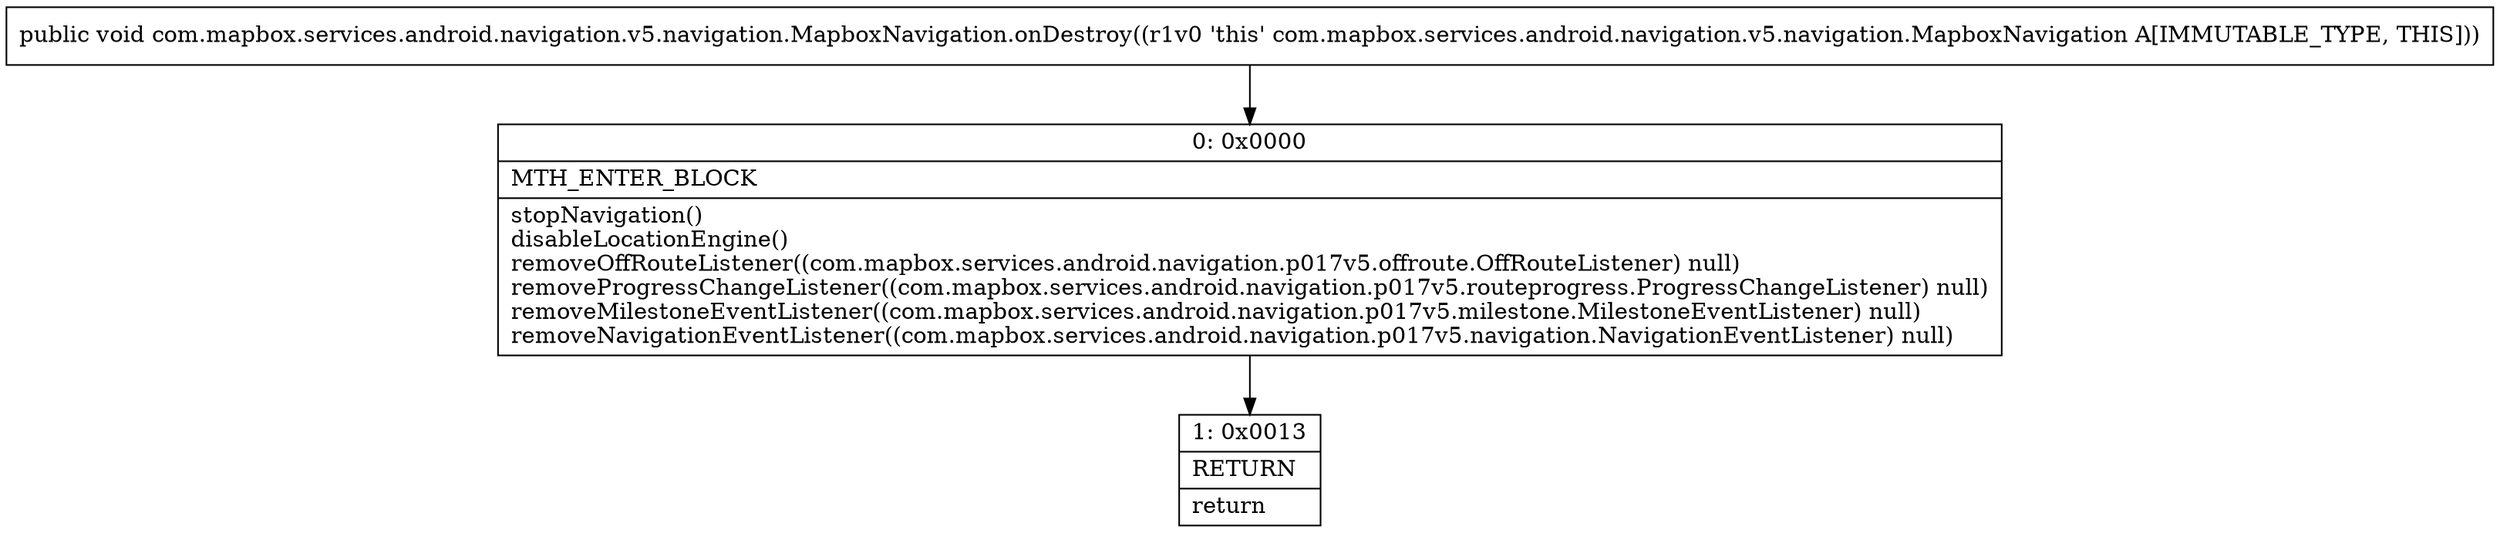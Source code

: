 digraph "CFG forcom.mapbox.services.android.navigation.v5.navigation.MapboxNavigation.onDestroy()V" {
Node_0 [shape=record,label="{0\:\ 0x0000|MTH_ENTER_BLOCK\l|stopNavigation()\ldisableLocationEngine()\lremoveOffRouteListener((com.mapbox.services.android.navigation.p017v5.offroute.OffRouteListener) null)\lremoveProgressChangeListener((com.mapbox.services.android.navigation.p017v5.routeprogress.ProgressChangeListener) null)\lremoveMilestoneEventListener((com.mapbox.services.android.navigation.p017v5.milestone.MilestoneEventListener) null)\lremoveNavigationEventListener((com.mapbox.services.android.navigation.p017v5.navigation.NavigationEventListener) null)\l}"];
Node_1 [shape=record,label="{1\:\ 0x0013|RETURN\l|return\l}"];
MethodNode[shape=record,label="{public void com.mapbox.services.android.navigation.v5.navigation.MapboxNavigation.onDestroy((r1v0 'this' com.mapbox.services.android.navigation.v5.navigation.MapboxNavigation A[IMMUTABLE_TYPE, THIS])) }"];
MethodNode -> Node_0;
Node_0 -> Node_1;
}

